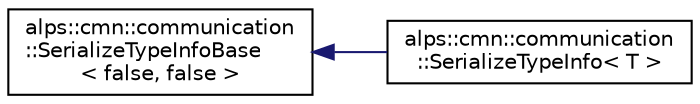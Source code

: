 digraph "クラス階層図"
{
 // LATEX_PDF_SIZE
  edge [fontname="Helvetica",fontsize="10",labelfontname="Helvetica",labelfontsize="10"];
  node [fontname="Helvetica",fontsize="10",shape=record];
  rankdir="LR";
  Node0 [label="alps::cmn::communication\l::SerializeTypeInfoBase\l\< false, false \>",height=0.2,width=0.4,color="black", fillcolor="white", style="filled",URL="$structalps_1_1cmn_1_1communication_1_1_serialize_type_info_base.html",tooltip=" "];
  Node0 -> Node1 [dir="back",color="midnightblue",fontsize="10",style="solid",fontname="Helvetica"];
  Node1 [label="alps::cmn::communication\l::SerializeTypeInfo\< T \>",height=0.2,width=0.4,color="black", fillcolor="white", style="filled",URL="$structalps_1_1cmn_1_1communication_1_1_serialize_type_info.html",tooltip="型のバイト列変換に関する情報"];
}
